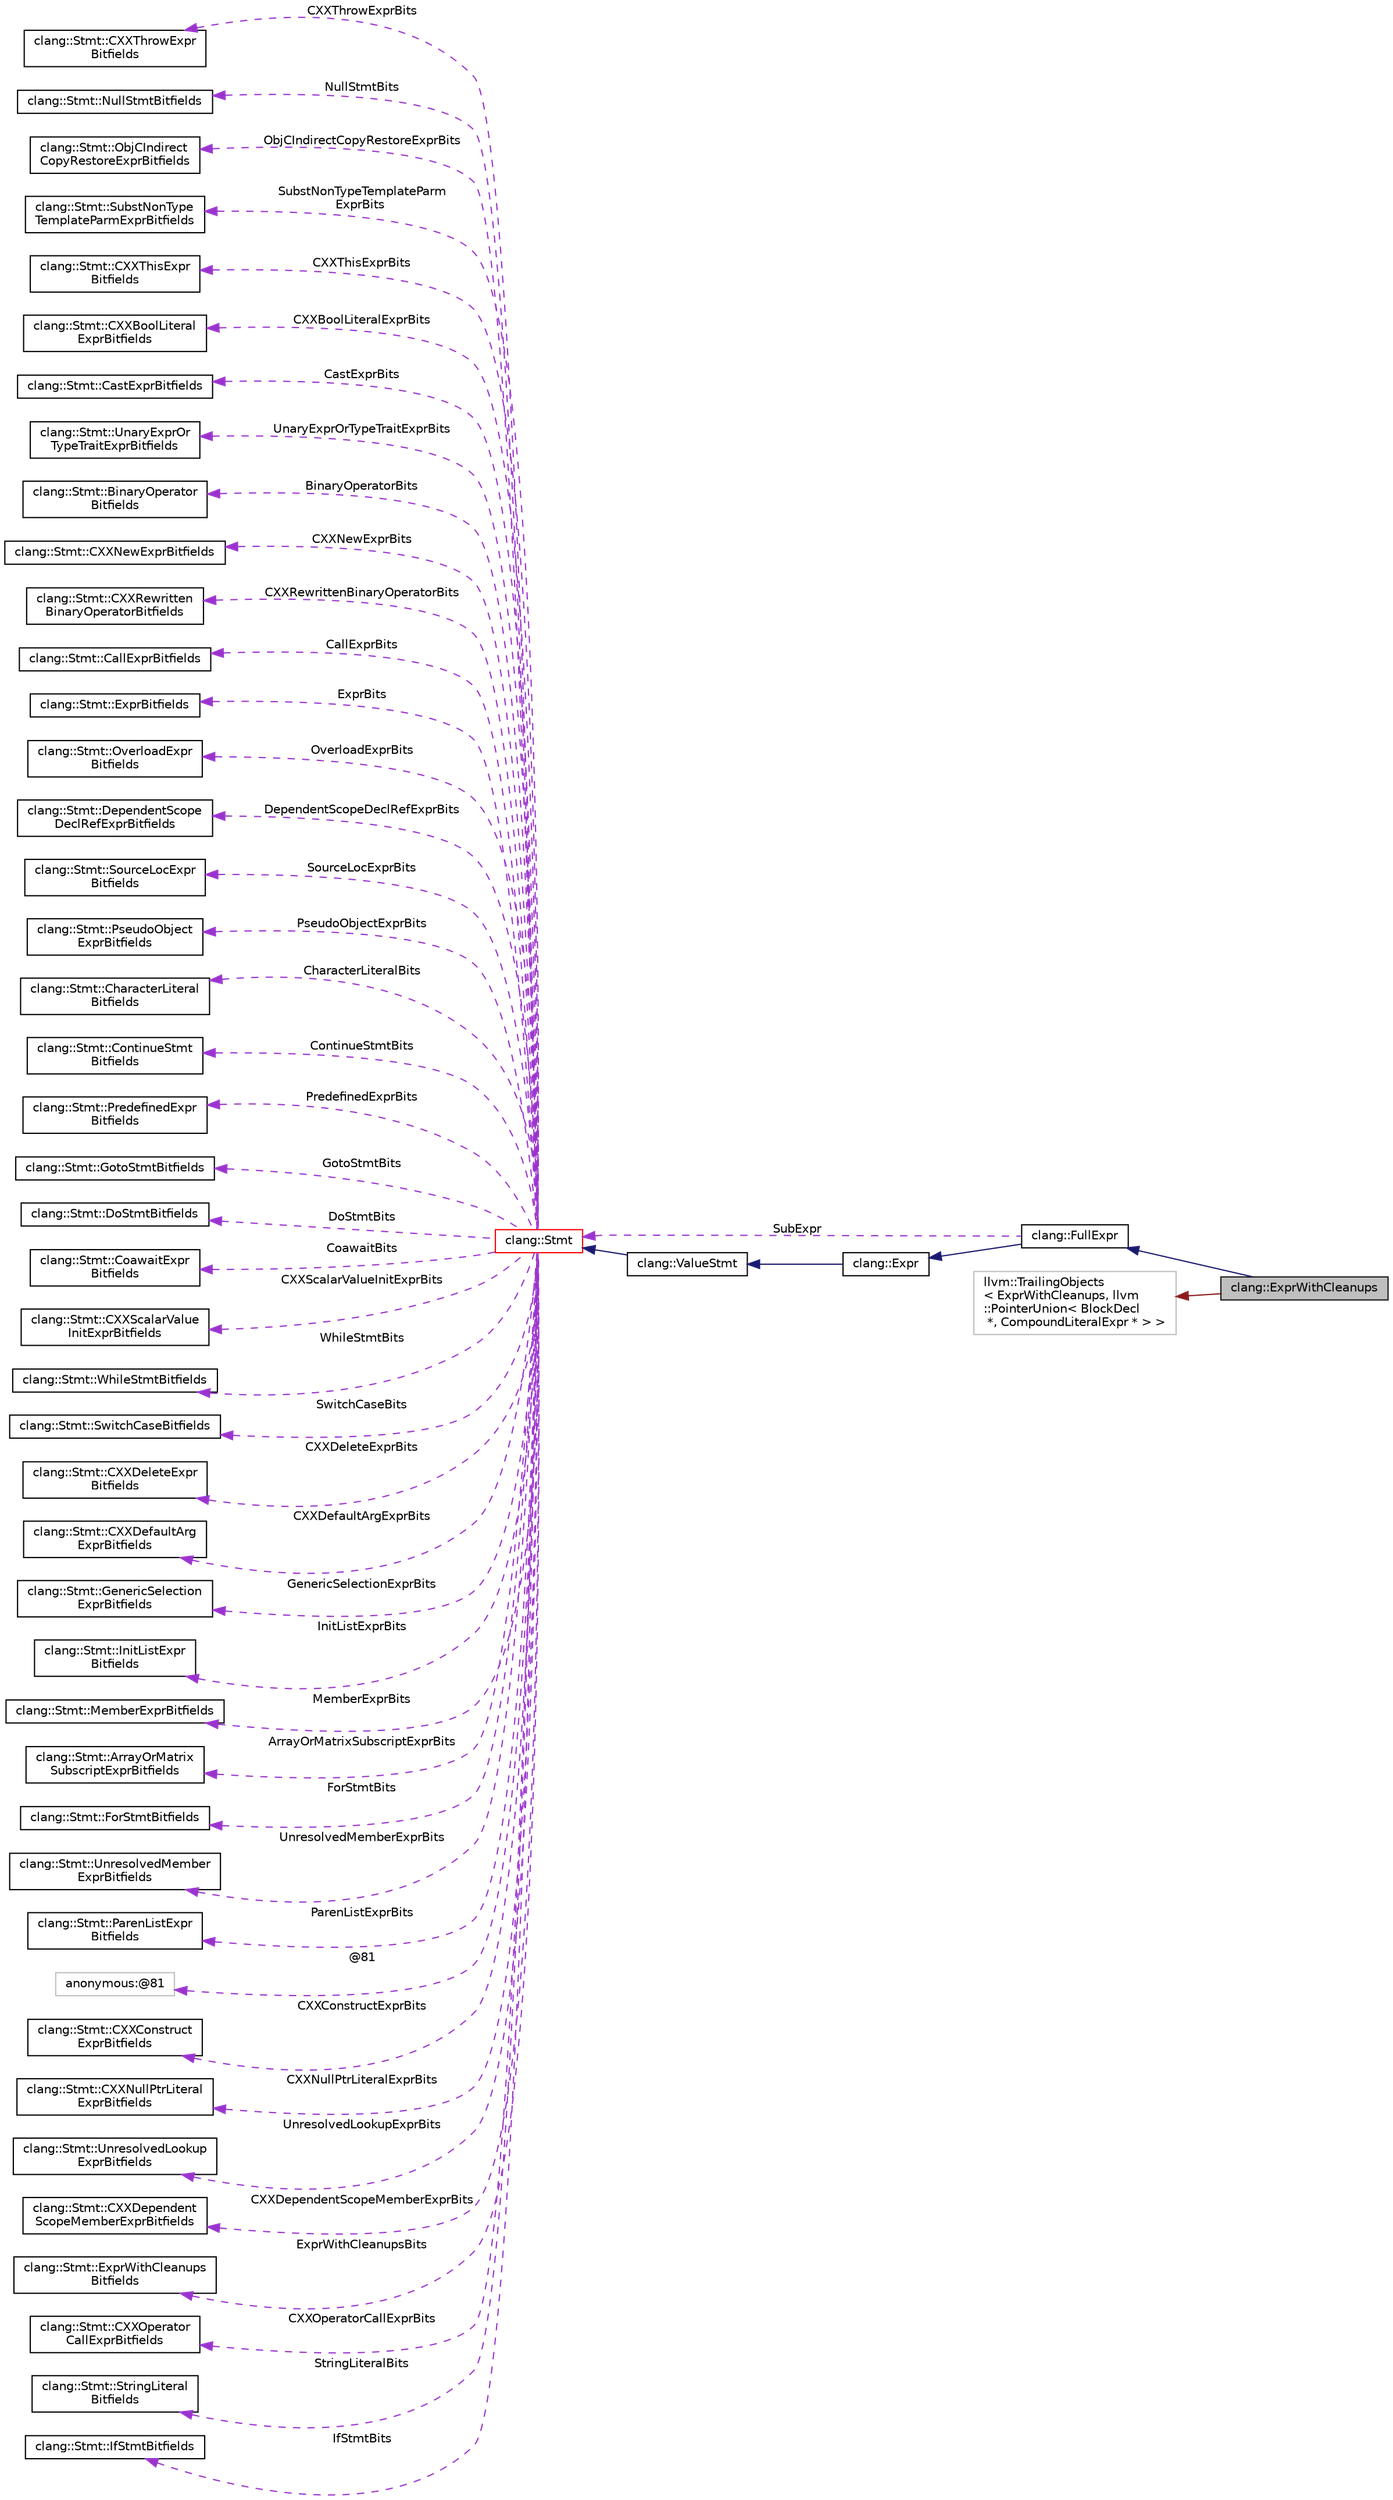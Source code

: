 digraph "clang::ExprWithCleanups"
{
 // LATEX_PDF_SIZE
  bgcolor="transparent";
  edge [fontname="Helvetica",fontsize="10",labelfontname="Helvetica",labelfontsize="10"];
  node [fontname="Helvetica",fontsize="10",shape=record];
  rankdir="LR";
  Node1 [label="clang::ExprWithCleanups",height=0.2,width=0.4,color="black", fillcolor="grey75", style="filled", fontcolor="black",tooltip="Represents an expression – generally a full-expression – that introduces cleanups to be run at the en..."];
  Node2 -> Node1 [dir="back",color="midnightblue",fontsize="10",style="solid",fontname="Helvetica"];
  Node2 [label="clang::FullExpr",height=0.2,width=0.4,color="black",URL="$classclang_1_1FullExpr.html",tooltip="FullExpr - Represents a \"full-expression\" node."];
  Node3 -> Node2 [dir="back",color="midnightblue",fontsize="10",style="solid",fontname="Helvetica"];
  Node3 [label="clang::Expr",height=0.2,width=0.4,color="black",URL="$classclang_1_1Expr.html",tooltip="This represents one expression."];
  Node4 -> Node3 [dir="back",color="midnightblue",fontsize="10",style="solid",fontname="Helvetica"];
  Node4 [label="clang::ValueStmt",height=0.2,width=0.4,color="black",URL="$classclang_1_1ValueStmt.html",tooltip="Represents a statement that could possibly have a value and type."];
  Node5 -> Node4 [dir="back",color="midnightblue",fontsize="10",style="solid",fontname="Helvetica"];
  Node5 [label="clang::Stmt",height=0.2,width=0.4,color="red",URL="$classclang_1_1Stmt.html",tooltip="Stmt - This represents one statement."];
  Node6 -> Node5 [dir="back",color="darkorchid3",fontsize="10",style="dashed",label=" CXXThrowExprBits" ,fontname="Helvetica"];
  Node6 [label="clang::Stmt::CXXThrowExpr\lBitfields",height=0.2,width=0.4,color="black",URL="$classclang_1_1Stmt_1_1CXXThrowExprBitfields.html",tooltip=" "];
  Node7 -> Node5 [dir="back",color="darkorchid3",fontsize="10",style="dashed",label=" NullStmtBits" ,fontname="Helvetica"];
  Node7 [label="clang::Stmt::NullStmtBitfields",height=0.2,width=0.4,color="black",URL="$classclang_1_1Stmt_1_1NullStmtBitfields.html",tooltip=" "];
  Node8 -> Node5 [dir="back",color="darkorchid3",fontsize="10",style="dashed",label=" ObjCIndirectCopyRestoreExprBits" ,fontname="Helvetica"];
  Node8 [label="clang::Stmt::ObjCIndirect\lCopyRestoreExprBitfields",height=0.2,width=0.4,color="black",URL="$classclang_1_1Stmt_1_1ObjCIndirectCopyRestoreExprBitfields.html",tooltip=" "];
  Node9 -> Node5 [dir="back",color="darkorchid3",fontsize="10",style="dashed",label=" SubstNonTypeTemplateParm\lExprBits" ,fontname="Helvetica"];
  Node9 [label="clang::Stmt::SubstNonType\lTemplateParmExprBitfields",height=0.2,width=0.4,color="black",URL="$classclang_1_1Stmt_1_1SubstNonTypeTemplateParmExprBitfields.html",tooltip=" "];
  Node10 -> Node5 [dir="back",color="darkorchid3",fontsize="10",style="dashed",label=" CXXThisExprBits" ,fontname="Helvetica"];
  Node10 [label="clang::Stmt::CXXThisExpr\lBitfields",height=0.2,width=0.4,color="black",URL="$classclang_1_1Stmt_1_1CXXThisExprBitfields.html",tooltip=" "];
  Node11 -> Node5 [dir="back",color="darkorchid3",fontsize="10",style="dashed",label=" CXXBoolLiteralExprBits" ,fontname="Helvetica"];
  Node11 [label="clang::Stmt::CXXBoolLiteral\lExprBitfields",height=0.2,width=0.4,color="black",URL="$classclang_1_1Stmt_1_1CXXBoolLiteralExprBitfields.html",tooltip=" "];
  Node12 -> Node5 [dir="back",color="darkorchid3",fontsize="10",style="dashed",label=" CastExprBits" ,fontname="Helvetica"];
  Node12 [label="clang::Stmt::CastExprBitfields",height=0.2,width=0.4,color="black",URL="$classclang_1_1Stmt_1_1CastExprBitfields.html",tooltip=" "];
  Node13 -> Node5 [dir="back",color="darkorchid3",fontsize="10",style="dashed",label=" UnaryExprOrTypeTraitExprBits" ,fontname="Helvetica"];
  Node13 [label="clang::Stmt::UnaryExprOr\lTypeTraitExprBitfields",height=0.2,width=0.4,color="black",URL="$classclang_1_1Stmt_1_1UnaryExprOrTypeTraitExprBitfields.html",tooltip=" "];
  Node14 -> Node5 [dir="back",color="darkorchid3",fontsize="10",style="dashed",label=" BinaryOperatorBits" ,fontname="Helvetica"];
  Node14 [label="clang::Stmt::BinaryOperator\lBitfields",height=0.2,width=0.4,color="black",URL="$classclang_1_1Stmt_1_1BinaryOperatorBitfields.html",tooltip=" "];
  Node15 -> Node5 [dir="back",color="darkorchid3",fontsize="10",style="dashed",label=" CXXNewExprBits" ,fontname="Helvetica"];
  Node15 [label="clang::Stmt::CXXNewExprBitfields",height=0.2,width=0.4,color="black",URL="$classclang_1_1Stmt_1_1CXXNewExprBitfields.html",tooltip=" "];
  Node16 -> Node5 [dir="back",color="darkorchid3",fontsize="10",style="dashed",label=" CXXRewrittenBinaryOperatorBits" ,fontname="Helvetica"];
  Node16 [label="clang::Stmt::CXXRewritten\lBinaryOperatorBitfields",height=0.2,width=0.4,color="black",URL="$classclang_1_1Stmt_1_1CXXRewrittenBinaryOperatorBitfields.html",tooltip=" "];
  Node17 -> Node5 [dir="back",color="darkorchid3",fontsize="10",style="dashed",label=" CallExprBits" ,fontname="Helvetica"];
  Node17 [label="clang::Stmt::CallExprBitfields",height=0.2,width=0.4,color="black",URL="$classclang_1_1Stmt_1_1CallExprBitfields.html",tooltip=" "];
  Node18 -> Node5 [dir="back",color="darkorchid3",fontsize="10",style="dashed",label=" ExprBits" ,fontname="Helvetica"];
  Node18 [label="clang::Stmt::ExprBitfields",height=0.2,width=0.4,color="black",URL="$classclang_1_1Stmt_1_1ExprBitfields.html",tooltip=" "];
  Node19 -> Node5 [dir="back",color="darkorchid3",fontsize="10",style="dashed",label=" OverloadExprBits" ,fontname="Helvetica"];
  Node19 [label="clang::Stmt::OverloadExpr\lBitfields",height=0.2,width=0.4,color="black",URL="$classclang_1_1Stmt_1_1OverloadExprBitfields.html",tooltip=" "];
  Node20 -> Node5 [dir="back",color="darkorchid3",fontsize="10",style="dashed",label=" DependentScopeDeclRefExprBits" ,fontname="Helvetica"];
  Node20 [label="clang::Stmt::DependentScope\lDeclRefExprBitfields",height=0.2,width=0.4,color="black",URL="$classclang_1_1Stmt_1_1DependentScopeDeclRefExprBitfields.html",tooltip=" "];
  Node21 -> Node5 [dir="back",color="darkorchid3",fontsize="10",style="dashed",label=" SourceLocExprBits" ,fontname="Helvetica"];
  Node21 [label="clang::Stmt::SourceLocExpr\lBitfields",height=0.2,width=0.4,color="black",URL="$classclang_1_1Stmt_1_1SourceLocExprBitfields.html",tooltip=" "];
  Node22 -> Node5 [dir="back",color="darkorchid3",fontsize="10",style="dashed",label=" PseudoObjectExprBits" ,fontname="Helvetica"];
  Node22 [label="clang::Stmt::PseudoObject\lExprBitfields",height=0.2,width=0.4,color="black",URL="$classclang_1_1Stmt_1_1PseudoObjectExprBitfields.html",tooltip=" "];
  Node23 -> Node5 [dir="back",color="darkorchid3",fontsize="10",style="dashed",label=" CharacterLiteralBits" ,fontname="Helvetica"];
  Node23 [label="clang::Stmt::CharacterLiteral\lBitfields",height=0.2,width=0.4,color="black",URL="$classclang_1_1Stmt_1_1CharacterLiteralBitfields.html",tooltip=" "];
  Node24 -> Node5 [dir="back",color="darkorchid3",fontsize="10",style="dashed",label=" ContinueStmtBits" ,fontname="Helvetica"];
  Node24 [label="clang::Stmt::ContinueStmt\lBitfields",height=0.2,width=0.4,color="black",URL="$classclang_1_1Stmt_1_1ContinueStmtBitfields.html",tooltip=" "];
  Node25 -> Node5 [dir="back",color="darkorchid3",fontsize="10",style="dashed",label=" PredefinedExprBits" ,fontname="Helvetica"];
  Node25 [label="clang::Stmt::PredefinedExpr\lBitfields",height=0.2,width=0.4,color="black",URL="$classclang_1_1Stmt_1_1PredefinedExprBitfields.html",tooltip=" "];
  Node26 -> Node5 [dir="back",color="darkorchid3",fontsize="10",style="dashed",label=" GotoStmtBits" ,fontname="Helvetica"];
  Node26 [label="clang::Stmt::GotoStmtBitfields",height=0.2,width=0.4,color="black",URL="$classclang_1_1Stmt_1_1GotoStmtBitfields.html",tooltip=" "];
  Node27 -> Node5 [dir="back",color="darkorchid3",fontsize="10",style="dashed",label=" DoStmtBits" ,fontname="Helvetica"];
  Node27 [label="clang::Stmt::DoStmtBitfields",height=0.2,width=0.4,color="black",URL="$classclang_1_1Stmt_1_1DoStmtBitfields.html",tooltip=" "];
  Node28 -> Node5 [dir="back",color="darkorchid3",fontsize="10",style="dashed",label=" CoawaitBits" ,fontname="Helvetica"];
  Node28 [label="clang::Stmt::CoawaitExpr\lBitfields",height=0.2,width=0.4,color="black",URL="$classclang_1_1Stmt_1_1CoawaitExprBitfields.html",tooltip=" "];
  Node29 -> Node5 [dir="back",color="darkorchid3",fontsize="10",style="dashed",label=" CXXScalarValueInitExprBits" ,fontname="Helvetica"];
  Node29 [label="clang::Stmt::CXXScalarValue\lInitExprBitfields",height=0.2,width=0.4,color="black",URL="$classclang_1_1Stmt_1_1CXXScalarValueInitExprBitfields.html",tooltip=" "];
  Node30 -> Node5 [dir="back",color="darkorchid3",fontsize="10",style="dashed",label=" WhileStmtBits" ,fontname="Helvetica"];
  Node30 [label="clang::Stmt::WhileStmtBitfields",height=0.2,width=0.4,color="black",URL="$classclang_1_1Stmt_1_1WhileStmtBitfields.html",tooltip=" "];
  Node31 -> Node5 [dir="back",color="darkorchid3",fontsize="10",style="dashed",label=" SwitchCaseBits" ,fontname="Helvetica"];
  Node31 [label="clang::Stmt::SwitchCaseBitfields",height=0.2,width=0.4,color="black",URL="$classclang_1_1Stmt_1_1SwitchCaseBitfields.html",tooltip=" "];
  Node32 -> Node5 [dir="back",color="darkorchid3",fontsize="10",style="dashed",label=" CXXDeleteExprBits" ,fontname="Helvetica"];
  Node32 [label="clang::Stmt::CXXDeleteExpr\lBitfields",height=0.2,width=0.4,color="black",URL="$classclang_1_1Stmt_1_1CXXDeleteExprBitfields.html",tooltip=" "];
  Node33 -> Node5 [dir="back",color="darkorchid3",fontsize="10",style="dashed",label=" CXXDefaultArgExprBits" ,fontname="Helvetica"];
  Node33 [label="clang::Stmt::CXXDefaultArg\lExprBitfields",height=0.2,width=0.4,color="black",URL="$classclang_1_1Stmt_1_1CXXDefaultArgExprBitfields.html",tooltip=" "];
  Node34 -> Node5 [dir="back",color="darkorchid3",fontsize="10",style="dashed",label=" GenericSelectionExprBits" ,fontname="Helvetica"];
  Node34 [label="clang::Stmt::GenericSelection\lExprBitfields",height=0.2,width=0.4,color="black",URL="$classclang_1_1Stmt_1_1GenericSelectionExprBitfields.html",tooltip=" "];
  Node35 -> Node5 [dir="back",color="darkorchid3",fontsize="10",style="dashed",label=" InitListExprBits" ,fontname="Helvetica"];
  Node35 [label="clang::Stmt::InitListExpr\lBitfields",height=0.2,width=0.4,color="black",URL="$classclang_1_1Stmt_1_1InitListExprBitfields.html",tooltip=" "];
  Node36 -> Node5 [dir="back",color="darkorchid3",fontsize="10",style="dashed",label=" MemberExprBits" ,fontname="Helvetica"];
  Node36 [label="clang::Stmt::MemberExprBitfields",height=0.2,width=0.4,color="black",URL="$classclang_1_1Stmt_1_1MemberExprBitfields.html",tooltip=" "];
  Node37 -> Node5 [dir="back",color="darkorchid3",fontsize="10",style="dashed",label=" ArrayOrMatrixSubscriptExprBits" ,fontname="Helvetica"];
  Node37 [label="clang::Stmt::ArrayOrMatrix\lSubscriptExprBitfields",height=0.2,width=0.4,color="black",URL="$classclang_1_1Stmt_1_1ArrayOrMatrixSubscriptExprBitfields.html",tooltip=" "];
  Node38 -> Node5 [dir="back",color="darkorchid3",fontsize="10",style="dashed",label=" ForStmtBits" ,fontname="Helvetica"];
  Node38 [label="clang::Stmt::ForStmtBitfields",height=0.2,width=0.4,color="black",URL="$classclang_1_1Stmt_1_1ForStmtBitfields.html",tooltip=" "];
  Node39 -> Node5 [dir="back",color="darkorchid3",fontsize="10",style="dashed",label=" UnresolvedMemberExprBits" ,fontname="Helvetica"];
  Node39 [label="clang::Stmt::UnresolvedMember\lExprBitfields",height=0.2,width=0.4,color="black",URL="$classclang_1_1Stmt_1_1UnresolvedMemberExprBitfields.html",tooltip=" "];
  Node40 -> Node5 [dir="back",color="darkorchid3",fontsize="10",style="dashed",label=" ParenListExprBits" ,fontname="Helvetica"];
  Node40 [label="clang::Stmt::ParenListExpr\lBitfields",height=0.2,width=0.4,color="black",URL="$classclang_1_1Stmt_1_1ParenListExprBitfields.html",tooltip=" "];
  Node41 -> Node5 [dir="back",color="darkorchid3",fontsize="10",style="dashed",label=" @81" ,fontname="Helvetica"];
  Node41 [label="anonymous:@81",height=0.2,width=0.4,color="grey75",tooltip=" "];
  Node42 -> Node5 [dir="back",color="darkorchid3",fontsize="10",style="dashed",label=" CXXConstructExprBits" ,fontname="Helvetica"];
  Node42 [label="clang::Stmt::CXXConstruct\lExprBitfields",height=0.2,width=0.4,color="black",URL="$classclang_1_1Stmt_1_1CXXConstructExprBitfields.html",tooltip=" "];
  Node43 -> Node5 [dir="back",color="darkorchid3",fontsize="10",style="dashed",label=" CXXNullPtrLiteralExprBits" ,fontname="Helvetica"];
  Node43 [label="clang::Stmt::CXXNullPtrLiteral\lExprBitfields",height=0.2,width=0.4,color="black",URL="$classclang_1_1Stmt_1_1CXXNullPtrLiteralExprBitfields.html",tooltip=" "];
  Node44 -> Node5 [dir="back",color="darkorchid3",fontsize="10",style="dashed",label=" UnresolvedLookupExprBits" ,fontname="Helvetica"];
  Node44 [label="clang::Stmt::UnresolvedLookup\lExprBitfields",height=0.2,width=0.4,color="black",URL="$classclang_1_1Stmt_1_1UnresolvedLookupExprBitfields.html",tooltip=" "];
  Node45 -> Node5 [dir="back",color="darkorchid3",fontsize="10",style="dashed",label=" CXXDependentScopeMemberExprBits" ,fontname="Helvetica"];
  Node45 [label="clang::Stmt::CXXDependent\lScopeMemberExprBitfields",height=0.2,width=0.4,color="black",URL="$classclang_1_1Stmt_1_1CXXDependentScopeMemberExprBitfields.html",tooltip=" "];
  Node46 -> Node5 [dir="back",color="darkorchid3",fontsize="10",style="dashed",label=" ExprWithCleanupsBits" ,fontname="Helvetica"];
  Node46 [label="clang::Stmt::ExprWithCleanups\lBitfields",height=0.2,width=0.4,color="black",URL="$classclang_1_1Stmt_1_1ExprWithCleanupsBitfields.html",tooltip=" "];
  Node47 -> Node5 [dir="back",color="darkorchid3",fontsize="10",style="dashed",label=" CXXOperatorCallExprBits" ,fontname="Helvetica"];
  Node47 [label="clang::Stmt::CXXOperator\lCallExprBitfields",height=0.2,width=0.4,color="black",URL="$classclang_1_1Stmt_1_1CXXOperatorCallExprBitfields.html",tooltip=" "];
  Node48 -> Node5 [dir="back",color="darkorchid3",fontsize="10",style="dashed",label=" StringLiteralBits" ,fontname="Helvetica"];
  Node48 [label="clang::Stmt::StringLiteral\lBitfields",height=0.2,width=0.4,color="black",URL="$classclang_1_1Stmt_1_1StringLiteralBitfields.html",tooltip=" "];
  Node49 -> Node5 [dir="back",color="darkorchid3",fontsize="10",style="dashed",label=" IfStmtBits" ,fontname="Helvetica"];
  Node49 [label="clang::Stmt::IfStmtBitfields",height=0.2,width=0.4,color="black",URL="$classclang_1_1Stmt_1_1IfStmtBitfields.html",tooltip=" "];
  Node5 -> Node2 [dir="back",color="darkorchid3",fontsize="10",style="dashed",label=" SubExpr" ,fontname="Helvetica"];
  Node69 -> Node1 [dir="back",color="firebrick4",fontsize="10",style="solid",fontname="Helvetica"];
  Node69 [label="llvm::TrailingObjects\l\< ExprWithCleanups, llvm\l::PointerUnion\< BlockDecl\l *, CompoundLiteralExpr * \> \>",height=0.2,width=0.4,color="grey75",tooltip=" "];
}
